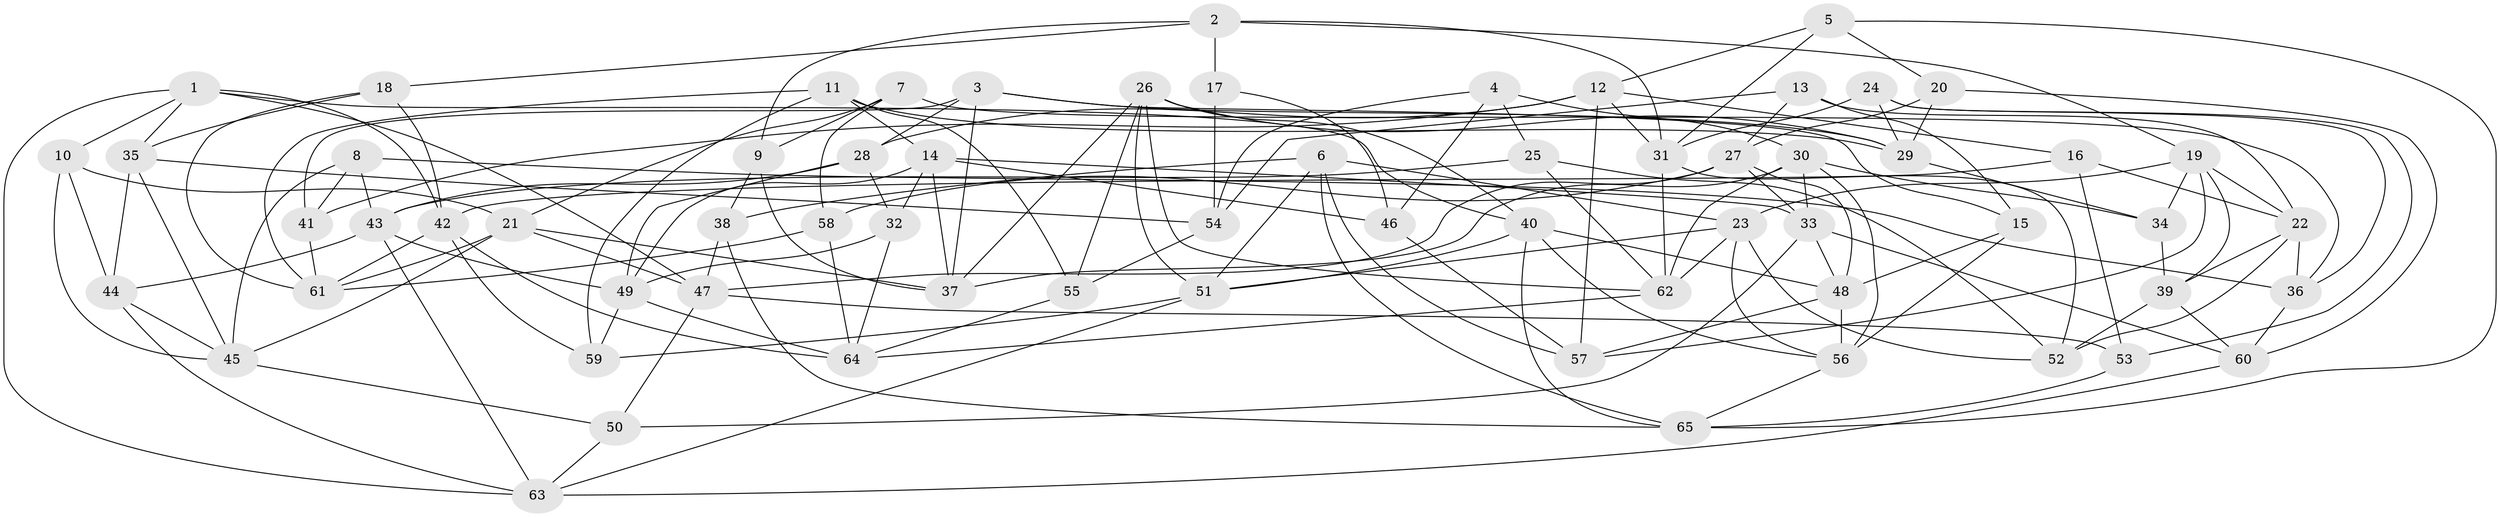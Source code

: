 // original degree distribution, {4: 1.0}
// Generated by graph-tools (version 1.1) at 2025/38/03/04/25 23:38:10]
// undirected, 65 vertices, 164 edges
graph export_dot {
  node [color=gray90,style=filled];
  1;
  2;
  3;
  4;
  5;
  6;
  7;
  8;
  9;
  10;
  11;
  12;
  13;
  14;
  15;
  16;
  17;
  18;
  19;
  20;
  21;
  22;
  23;
  24;
  25;
  26;
  27;
  28;
  29;
  30;
  31;
  32;
  33;
  34;
  35;
  36;
  37;
  38;
  39;
  40;
  41;
  42;
  43;
  44;
  45;
  46;
  47;
  48;
  49;
  50;
  51;
  52;
  53;
  54;
  55;
  56;
  57;
  58;
  59;
  60;
  61;
  62;
  63;
  64;
  65;
  1 -- 10 [weight=1.0];
  1 -- 35 [weight=1.0];
  1 -- 40 [weight=1.0];
  1 -- 42 [weight=1.0];
  1 -- 47 [weight=1.0];
  1 -- 63 [weight=1.0];
  2 -- 9 [weight=1.0];
  2 -- 17 [weight=2.0];
  2 -- 18 [weight=1.0];
  2 -- 19 [weight=1.0];
  2 -- 31 [weight=1.0];
  3 -- 15 [weight=1.0];
  3 -- 28 [weight=2.0];
  3 -- 29 [weight=1.0];
  3 -- 37 [weight=1.0];
  3 -- 41 [weight=1.0];
  4 -- 25 [weight=1.0];
  4 -- 30 [weight=1.0];
  4 -- 46 [weight=1.0];
  4 -- 54 [weight=1.0];
  5 -- 12 [weight=1.0];
  5 -- 20 [weight=1.0];
  5 -- 31 [weight=1.0];
  5 -- 65 [weight=1.0];
  6 -- 23 [weight=1.0];
  6 -- 38 [weight=1.0];
  6 -- 51 [weight=1.0];
  6 -- 57 [weight=2.0];
  6 -- 65 [weight=1.0];
  7 -- 9 [weight=1.0];
  7 -- 21 [weight=1.0];
  7 -- 36 [weight=1.0];
  7 -- 58 [weight=1.0];
  8 -- 36 [weight=1.0];
  8 -- 41 [weight=1.0];
  8 -- 43 [weight=1.0];
  8 -- 45 [weight=1.0];
  9 -- 37 [weight=1.0];
  9 -- 38 [weight=1.0];
  10 -- 21 [weight=1.0];
  10 -- 44 [weight=1.0];
  10 -- 45 [weight=1.0];
  11 -- 14 [weight=1.0];
  11 -- 29 [weight=1.0];
  11 -- 55 [weight=2.0];
  11 -- 59 [weight=1.0];
  11 -- 61 [weight=1.0];
  12 -- 16 [weight=1.0];
  12 -- 28 [weight=1.0];
  12 -- 31 [weight=1.0];
  12 -- 41 [weight=1.0];
  12 -- 57 [weight=1.0];
  13 -- 15 [weight=1.0];
  13 -- 22 [weight=1.0];
  13 -- 27 [weight=1.0];
  13 -- 54 [weight=1.0];
  14 -- 32 [weight=1.0];
  14 -- 33 [weight=1.0];
  14 -- 37 [weight=1.0];
  14 -- 46 [weight=1.0];
  14 -- 49 [weight=1.0];
  15 -- 48 [weight=1.0];
  15 -- 56 [weight=1.0];
  16 -- 22 [weight=1.0];
  16 -- 42 [weight=1.0];
  16 -- 53 [weight=1.0];
  17 -- 46 [weight=1.0];
  17 -- 54 [weight=1.0];
  18 -- 35 [weight=1.0];
  18 -- 42 [weight=1.0];
  18 -- 61 [weight=1.0];
  19 -- 22 [weight=1.0];
  19 -- 23 [weight=1.0];
  19 -- 34 [weight=1.0];
  19 -- 39 [weight=1.0];
  19 -- 57 [weight=1.0];
  20 -- 27 [weight=1.0];
  20 -- 29 [weight=1.0];
  20 -- 60 [weight=1.0];
  21 -- 37 [weight=1.0];
  21 -- 45 [weight=1.0];
  21 -- 47 [weight=1.0];
  21 -- 61 [weight=1.0];
  22 -- 36 [weight=1.0];
  22 -- 39 [weight=1.0];
  22 -- 52 [weight=1.0];
  23 -- 51 [weight=1.0];
  23 -- 52 [weight=1.0];
  23 -- 56 [weight=1.0];
  23 -- 62 [weight=1.0];
  24 -- 29 [weight=1.0];
  24 -- 31 [weight=1.0];
  24 -- 36 [weight=1.0];
  24 -- 53 [weight=1.0];
  25 -- 43 [weight=1.0];
  25 -- 52 [weight=1.0];
  25 -- 62 [weight=1.0];
  26 -- 29 [weight=1.0];
  26 -- 37 [weight=1.0];
  26 -- 40 [weight=1.0];
  26 -- 51 [weight=1.0];
  26 -- 55 [weight=1.0];
  26 -- 62 [weight=1.0];
  27 -- 33 [weight=1.0];
  27 -- 47 [weight=1.0];
  27 -- 48 [weight=1.0];
  27 -- 58 [weight=1.0];
  28 -- 32 [weight=1.0];
  28 -- 43 [weight=1.0];
  28 -- 49 [weight=1.0];
  29 -- 34 [weight=1.0];
  30 -- 33 [weight=1.0];
  30 -- 34 [weight=1.0];
  30 -- 37 [weight=1.0];
  30 -- 56 [weight=1.0];
  30 -- 62 [weight=1.0];
  31 -- 52 [weight=1.0];
  31 -- 62 [weight=1.0];
  32 -- 49 [weight=1.0];
  32 -- 64 [weight=1.0];
  33 -- 48 [weight=1.0];
  33 -- 50 [weight=1.0];
  33 -- 60 [weight=1.0];
  34 -- 39 [weight=1.0];
  35 -- 44 [weight=2.0];
  35 -- 45 [weight=1.0];
  35 -- 54 [weight=1.0];
  36 -- 60 [weight=2.0];
  38 -- 47 [weight=1.0];
  38 -- 65 [weight=1.0];
  39 -- 52 [weight=2.0];
  39 -- 60 [weight=1.0];
  40 -- 48 [weight=1.0];
  40 -- 51 [weight=1.0];
  40 -- 56 [weight=1.0];
  40 -- 65 [weight=1.0];
  41 -- 61 [weight=1.0];
  42 -- 59 [weight=1.0];
  42 -- 61 [weight=1.0];
  42 -- 64 [weight=1.0];
  43 -- 44 [weight=1.0];
  43 -- 49 [weight=1.0];
  43 -- 63 [weight=1.0];
  44 -- 45 [weight=1.0];
  44 -- 63 [weight=1.0];
  45 -- 50 [weight=1.0];
  46 -- 57 [weight=1.0];
  47 -- 50 [weight=1.0];
  47 -- 53 [weight=1.0];
  48 -- 56 [weight=1.0];
  48 -- 57 [weight=1.0];
  49 -- 59 [weight=1.0];
  49 -- 64 [weight=1.0];
  50 -- 63 [weight=1.0];
  51 -- 59 [weight=1.0];
  51 -- 63 [weight=1.0];
  53 -- 65 [weight=1.0];
  54 -- 55 [weight=2.0];
  55 -- 64 [weight=1.0];
  56 -- 65 [weight=1.0];
  58 -- 61 [weight=1.0];
  58 -- 64 [weight=1.0];
  60 -- 63 [weight=1.0];
  62 -- 64 [weight=1.0];
}
